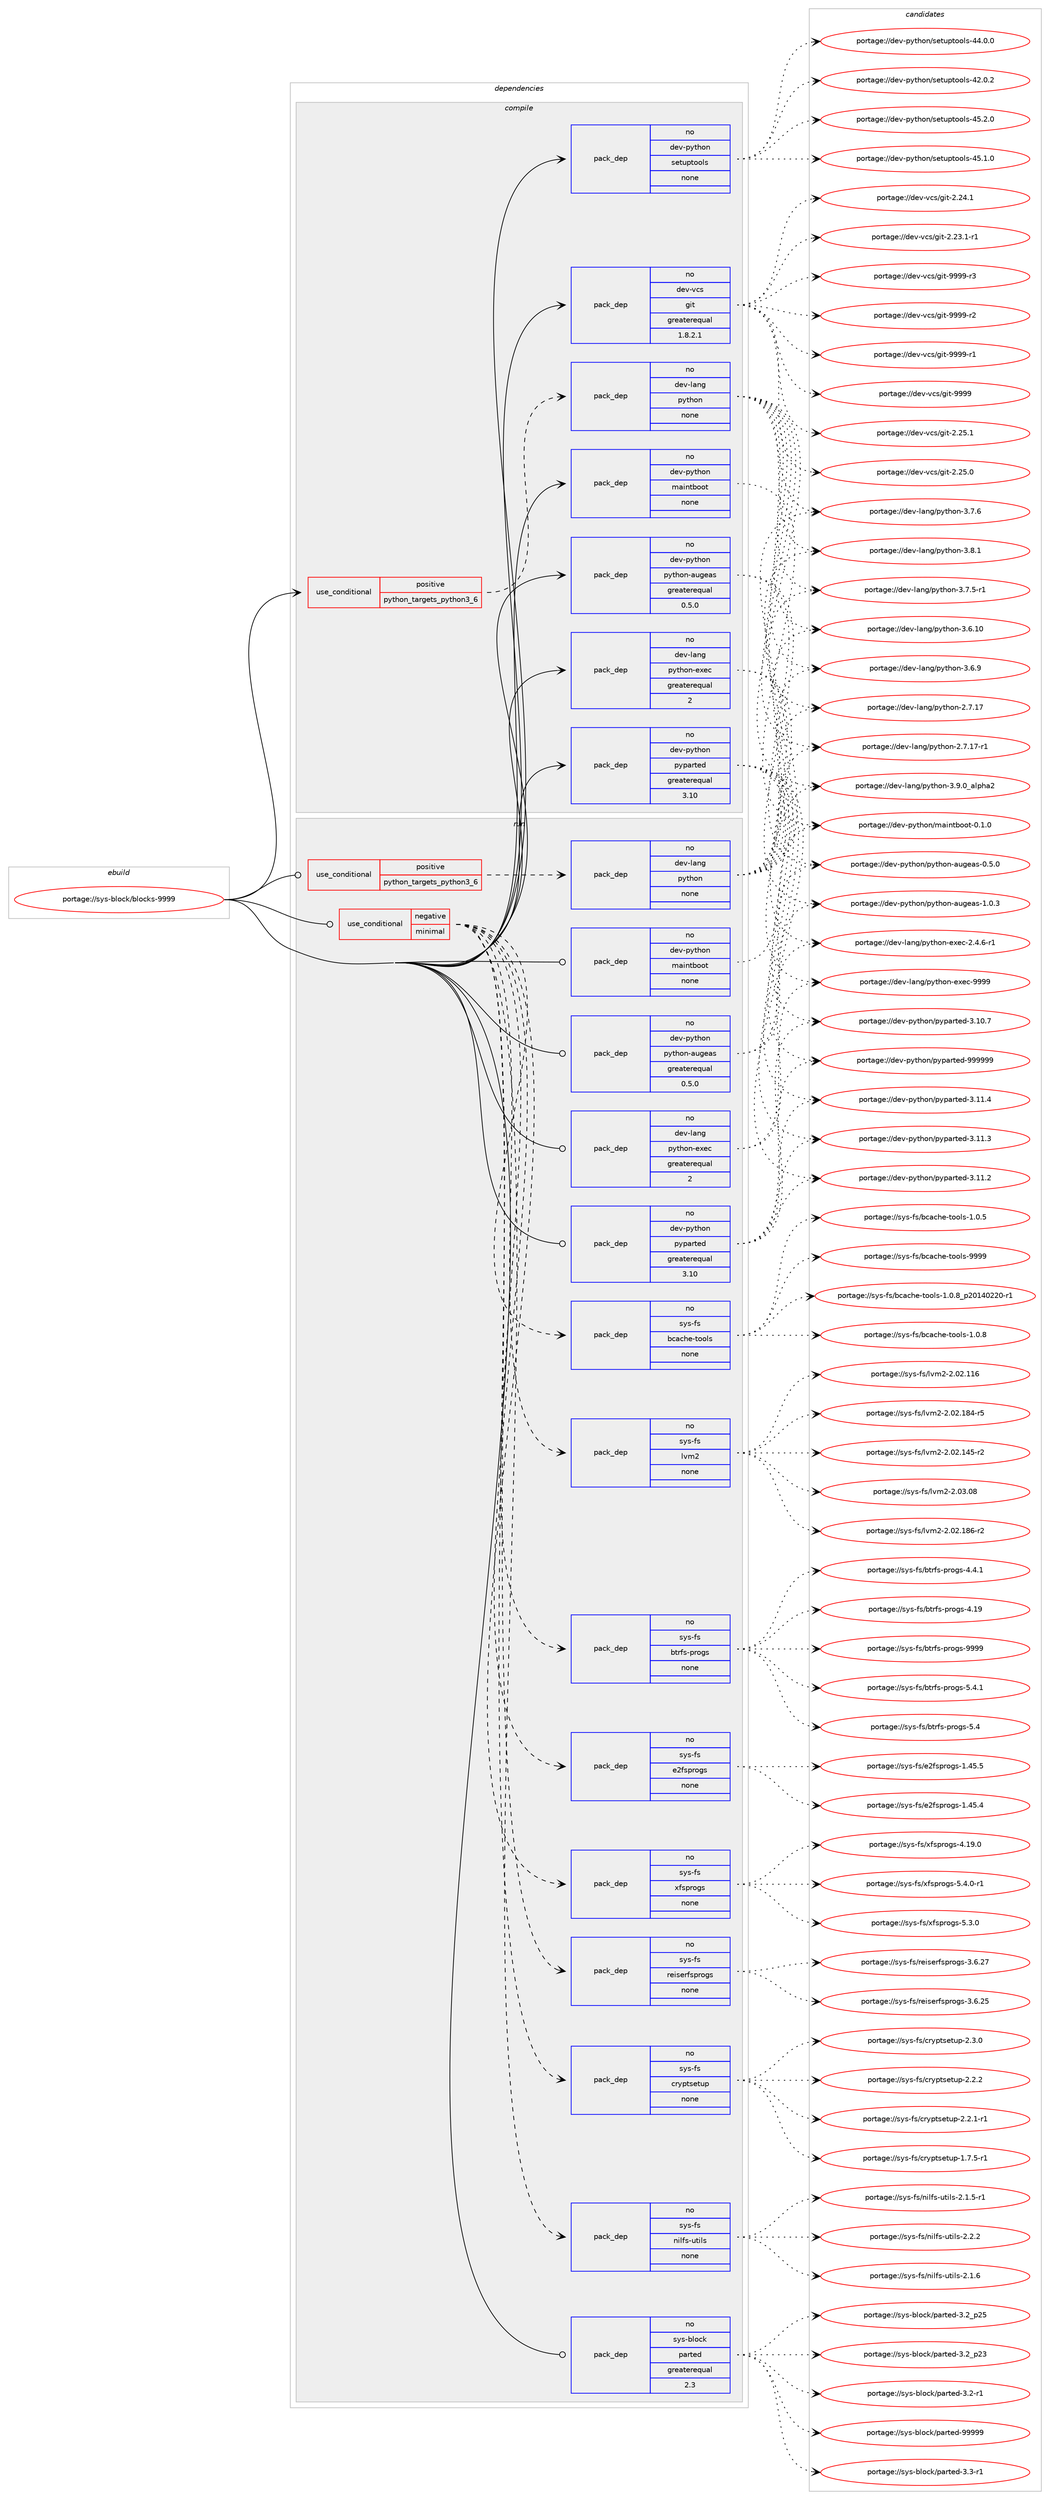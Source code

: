digraph prolog {

# *************
# Graph options
# *************

newrank=true;
concentrate=true;
compound=true;
graph [rankdir=LR,fontname=Helvetica,fontsize=10,ranksep=1.5];#, ranksep=2.5, nodesep=0.2];
edge  [arrowhead=vee];
node  [fontname=Helvetica,fontsize=10];

# **********
# The ebuild
# **********

subgraph cluster_leftcol {
color=gray;
rank=same;
label=<<i>ebuild</i>>;
id [label="portage://sys-block/blocks-9999", color=red, width=4, href="../sys-block/blocks-9999.svg"];
}

# ****************
# The dependencies
# ****************

subgraph cluster_midcol {
color=gray;
label=<<i>dependencies</i>>;
subgraph cluster_compile {
fillcolor="#eeeeee";
style=filled;
label=<<i>compile</i>>;
subgraph cond11911 {
dependency57115 [label=<<TABLE BORDER="0" CELLBORDER="1" CELLSPACING="0" CELLPADDING="4"><TR><TD ROWSPAN="3" CELLPADDING="10">use_conditional</TD></TR><TR><TD>positive</TD></TR><TR><TD>python_targets_python3_6</TD></TR></TABLE>>, shape=none, color=red];
subgraph pack43981 {
dependency57116 [label=<<TABLE BORDER="0" CELLBORDER="1" CELLSPACING="0" CELLPADDING="4" WIDTH="220"><TR><TD ROWSPAN="6" CELLPADDING="30">pack_dep</TD></TR><TR><TD WIDTH="110">no</TD></TR><TR><TD>dev-lang</TD></TR><TR><TD>python</TD></TR><TR><TD>none</TD></TR><TR><TD></TD></TR></TABLE>>, shape=none, color=blue];
}
dependency57115:e -> dependency57116:w [weight=20,style="dashed",arrowhead="vee"];
}
id:e -> dependency57115:w [weight=20,style="solid",arrowhead="vee"];
subgraph pack43982 {
dependency57117 [label=<<TABLE BORDER="0" CELLBORDER="1" CELLSPACING="0" CELLPADDING="4" WIDTH="220"><TR><TD ROWSPAN="6" CELLPADDING="30">pack_dep</TD></TR><TR><TD WIDTH="110">no</TD></TR><TR><TD>dev-lang</TD></TR><TR><TD>python-exec</TD></TR><TR><TD>greaterequal</TD></TR><TR><TD>2</TD></TR></TABLE>>, shape=none, color=blue];
}
id:e -> dependency57117:w [weight=20,style="solid",arrowhead="vee"];
subgraph pack43983 {
dependency57118 [label=<<TABLE BORDER="0" CELLBORDER="1" CELLSPACING="0" CELLPADDING="4" WIDTH="220"><TR><TD ROWSPAN="6" CELLPADDING="30">pack_dep</TD></TR><TR><TD WIDTH="110">no</TD></TR><TR><TD>dev-python</TD></TR><TR><TD>maintboot</TD></TR><TR><TD>none</TD></TR><TR><TD></TD></TR></TABLE>>, shape=none, color=blue];
}
id:e -> dependency57118:w [weight=20,style="solid",arrowhead="vee"];
subgraph pack43984 {
dependency57119 [label=<<TABLE BORDER="0" CELLBORDER="1" CELLSPACING="0" CELLPADDING="4" WIDTH="220"><TR><TD ROWSPAN="6" CELLPADDING="30">pack_dep</TD></TR><TR><TD WIDTH="110">no</TD></TR><TR><TD>dev-python</TD></TR><TR><TD>pyparted</TD></TR><TR><TD>greaterequal</TD></TR><TR><TD>3.10</TD></TR></TABLE>>, shape=none, color=blue];
}
id:e -> dependency57119:w [weight=20,style="solid",arrowhead="vee"];
subgraph pack43985 {
dependency57120 [label=<<TABLE BORDER="0" CELLBORDER="1" CELLSPACING="0" CELLPADDING="4" WIDTH="220"><TR><TD ROWSPAN="6" CELLPADDING="30">pack_dep</TD></TR><TR><TD WIDTH="110">no</TD></TR><TR><TD>dev-python</TD></TR><TR><TD>python-augeas</TD></TR><TR><TD>greaterequal</TD></TR><TR><TD>0.5.0</TD></TR></TABLE>>, shape=none, color=blue];
}
id:e -> dependency57120:w [weight=20,style="solid",arrowhead="vee"];
subgraph pack43986 {
dependency57121 [label=<<TABLE BORDER="0" CELLBORDER="1" CELLSPACING="0" CELLPADDING="4" WIDTH="220"><TR><TD ROWSPAN="6" CELLPADDING="30">pack_dep</TD></TR><TR><TD WIDTH="110">no</TD></TR><TR><TD>dev-python</TD></TR><TR><TD>setuptools</TD></TR><TR><TD>none</TD></TR><TR><TD></TD></TR></TABLE>>, shape=none, color=blue];
}
id:e -> dependency57121:w [weight=20,style="solid",arrowhead="vee"];
subgraph pack43987 {
dependency57122 [label=<<TABLE BORDER="0" CELLBORDER="1" CELLSPACING="0" CELLPADDING="4" WIDTH="220"><TR><TD ROWSPAN="6" CELLPADDING="30">pack_dep</TD></TR><TR><TD WIDTH="110">no</TD></TR><TR><TD>dev-vcs</TD></TR><TR><TD>git</TD></TR><TR><TD>greaterequal</TD></TR><TR><TD>1.8.2.1</TD></TR></TABLE>>, shape=none, color=blue];
}
id:e -> dependency57122:w [weight=20,style="solid",arrowhead="vee"];
}
subgraph cluster_compileandrun {
fillcolor="#eeeeee";
style=filled;
label=<<i>compile and run</i>>;
}
subgraph cluster_run {
fillcolor="#eeeeee";
style=filled;
label=<<i>run</i>>;
subgraph cond11912 {
dependency57123 [label=<<TABLE BORDER="0" CELLBORDER="1" CELLSPACING="0" CELLPADDING="4"><TR><TD ROWSPAN="3" CELLPADDING="10">use_conditional</TD></TR><TR><TD>negative</TD></TR><TR><TD>minimal</TD></TR></TABLE>>, shape=none, color=red];
subgraph pack43988 {
dependency57124 [label=<<TABLE BORDER="0" CELLBORDER="1" CELLSPACING="0" CELLPADDING="4" WIDTH="220"><TR><TD ROWSPAN="6" CELLPADDING="30">pack_dep</TD></TR><TR><TD WIDTH="110">no</TD></TR><TR><TD>sys-fs</TD></TR><TR><TD>btrfs-progs</TD></TR><TR><TD>none</TD></TR><TR><TD></TD></TR></TABLE>>, shape=none, color=blue];
}
dependency57123:e -> dependency57124:w [weight=20,style="dashed",arrowhead="vee"];
subgraph pack43989 {
dependency57125 [label=<<TABLE BORDER="0" CELLBORDER="1" CELLSPACING="0" CELLPADDING="4" WIDTH="220"><TR><TD ROWSPAN="6" CELLPADDING="30">pack_dep</TD></TR><TR><TD WIDTH="110">no</TD></TR><TR><TD>sys-fs</TD></TR><TR><TD>lvm2</TD></TR><TR><TD>none</TD></TR><TR><TD></TD></TR></TABLE>>, shape=none, color=blue];
}
dependency57123:e -> dependency57125:w [weight=20,style="dashed",arrowhead="vee"];
subgraph pack43990 {
dependency57126 [label=<<TABLE BORDER="0" CELLBORDER="1" CELLSPACING="0" CELLPADDING="4" WIDTH="220"><TR><TD ROWSPAN="6" CELLPADDING="30">pack_dep</TD></TR><TR><TD WIDTH="110">no</TD></TR><TR><TD>sys-fs</TD></TR><TR><TD>bcache-tools</TD></TR><TR><TD>none</TD></TR><TR><TD></TD></TR></TABLE>>, shape=none, color=blue];
}
dependency57123:e -> dependency57126:w [weight=20,style="dashed",arrowhead="vee"];
subgraph pack43991 {
dependency57127 [label=<<TABLE BORDER="0" CELLBORDER="1" CELLSPACING="0" CELLPADDING="4" WIDTH="220"><TR><TD ROWSPAN="6" CELLPADDING="30">pack_dep</TD></TR><TR><TD WIDTH="110">no</TD></TR><TR><TD>sys-fs</TD></TR><TR><TD>nilfs-utils</TD></TR><TR><TD>none</TD></TR><TR><TD></TD></TR></TABLE>>, shape=none, color=blue];
}
dependency57123:e -> dependency57127:w [weight=20,style="dashed",arrowhead="vee"];
subgraph pack43992 {
dependency57128 [label=<<TABLE BORDER="0" CELLBORDER="1" CELLSPACING="0" CELLPADDING="4" WIDTH="220"><TR><TD ROWSPAN="6" CELLPADDING="30">pack_dep</TD></TR><TR><TD WIDTH="110">no</TD></TR><TR><TD>sys-fs</TD></TR><TR><TD>cryptsetup</TD></TR><TR><TD>none</TD></TR><TR><TD></TD></TR></TABLE>>, shape=none, color=blue];
}
dependency57123:e -> dependency57128:w [weight=20,style="dashed",arrowhead="vee"];
subgraph pack43993 {
dependency57129 [label=<<TABLE BORDER="0" CELLBORDER="1" CELLSPACING="0" CELLPADDING="4" WIDTH="220"><TR><TD ROWSPAN="6" CELLPADDING="30">pack_dep</TD></TR><TR><TD WIDTH="110">no</TD></TR><TR><TD>sys-fs</TD></TR><TR><TD>reiserfsprogs</TD></TR><TR><TD>none</TD></TR><TR><TD></TD></TR></TABLE>>, shape=none, color=blue];
}
dependency57123:e -> dependency57129:w [weight=20,style="dashed",arrowhead="vee"];
subgraph pack43994 {
dependency57130 [label=<<TABLE BORDER="0" CELLBORDER="1" CELLSPACING="0" CELLPADDING="4" WIDTH="220"><TR><TD ROWSPAN="6" CELLPADDING="30">pack_dep</TD></TR><TR><TD WIDTH="110">no</TD></TR><TR><TD>sys-fs</TD></TR><TR><TD>xfsprogs</TD></TR><TR><TD>none</TD></TR><TR><TD></TD></TR></TABLE>>, shape=none, color=blue];
}
dependency57123:e -> dependency57130:w [weight=20,style="dashed",arrowhead="vee"];
subgraph pack43995 {
dependency57131 [label=<<TABLE BORDER="0" CELLBORDER="1" CELLSPACING="0" CELLPADDING="4" WIDTH="220"><TR><TD ROWSPAN="6" CELLPADDING="30">pack_dep</TD></TR><TR><TD WIDTH="110">no</TD></TR><TR><TD>sys-fs</TD></TR><TR><TD>e2fsprogs</TD></TR><TR><TD>none</TD></TR><TR><TD></TD></TR></TABLE>>, shape=none, color=blue];
}
dependency57123:e -> dependency57131:w [weight=20,style="dashed",arrowhead="vee"];
}
id:e -> dependency57123:w [weight=20,style="solid",arrowhead="odot"];
subgraph cond11913 {
dependency57132 [label=<<TABLE BORDER="0" CELLBORDER="1" CELLSPACING="0" CELLPADDING="4"><TR><TD ROWSPAN="3" CELLPADDING="10">use_conditional</TD></TR><TR><TD>positive</TD></TR><TR><TD>python_targets_python3_6</TD></TR></TABLE>>, shape=none, color=red];
subgraph pack43996 {
dependency57133 [label=<<TABLE BORDER="0" CELLBORDER="1" CELLSPACING="0" CELLPADDING="4" WIDTH="220"><TR><TD ROWSPAN="6" CELLPADDING="30">pack_dep</TD></TR><TR><TD WIDTH="110">no</TD></TR><TR><TD>dev-lang</TD></TR><TR><TD>python</TD></TR><TR><TD>none</TD></TR><TR><TD></TD></TR></TABLE>>, shape=none, color=blue];
}
dependency57132:e -> dependency57133:w [weight=20,style="dashed",arrowhead="vee"];
}
id:e -> dependency57132:w [weight=20,style="solid",arrowhead="odot"];
subgraph pack43997 {
dependency57134 [label=<<TABLE BORDER="0" CELLBORDER="1" CELLSPACING="0" CELLPADDING="4" WIDTH="220"><TR><TD ROWSPAN="6" CELLPADDING="30">pack_dep</TD></TR><TR><TD WIDTH="110">no</TD></TR><TR><TD>dev-lang</TD></TR><TR><TD>python-exec</TD></TR><TR><TD>greaterequal</TD></TR><TR><TD>2</TD></TR></TABLE>>, shape=none, color=blue];
}
id:e -> dependency57134:w [weight=20,style="solid",arrowhead="odot"];
subgraph pack43998 {
dependency57135 [label=<<TABLE BORDER="0" CELLBORDER="1" CELLSPACING="0" CELLPADDING="4" WIDTH="220"><TR><TD ROWSPAN="6" CELLPADDING="30">pack_dep</TD></TR><TR><TD WIDTH="110">no</TD></TR><TR><TD>dev-python</TD></TR><TR><TD>maintboot</TD></TR><TR><TD>none</TD></TR><TR><TD></TD></TR></TABLE>>, shape=none, color=blue];
}
id:e -> dependency57135:w [weight=20,style="solid",arrowhead="odot"];
subgraph pack43999 {
dependency57136 [label=<<TABLE BORDER="0" CELLBORDER="1" CELLSPACING="0" CELLPADDING="4" WIDTH="220"><TR><TD ROWSPAN="6" CELLPADDING="30">pack_dep</TD></TR><TR><TD WIDTH="110">no</TD></TR><TR><TD>dev-python</TD></TR><TR><TD>pyparted</TD></TR><TR><TD>greaterequal</TD></TR><TR><TD>3.10</TD></TR></TABLE>>, shape=none, color=blue];
}
id:e -> dependency57136:w [weight=20,style="solid",arrowhead="odot"];
subgraph pack44000 {
dependency57137 [label=<<TABLE BORDER="0" CELLBORDER="1" CELLSPACING="0" CELLPADDING="4" WIDTH="220"><TR><TD ROWSPAN="6" CELLPADDING="30">pack_dep</TD></TR><TR><TD WIDTH="110">no</TD></TR><TR><TD>dev-python</TD></TR><TR><TD>python-augeas</TD></TR><TR><TD>greaterequal</TD></TR><TR><TD>0.5.0</TD></TR></TABLE>>, shape=none, color=blue];
}
id:e -> dependency57137:w [weight=20,style="solid",arrowhead="odot"];
subgraph pack44001 {
dependency57138 [label=<<TABLE BORDER="0" CELLBORDER="1" CELLSPACING="0" CELLPADDING="4" WIDTH="220"><TR><TD ROWSPAN="6" CELLPADDING="30">pack_dep</TD></TR><TR><TD WIDTH="110">no</TD></TR><TR><TD>sys-block</TD></TR><TR><TD>parted</TD></TR><TR><TD>greaterequal</TD></TR><TR><TD>2.3</TD></TR></TABLE>>, shape=none, color=blue];
}
id:e -> dependency57138:w [weight=20,style="solid",arrowhead="odot"];
}
}

# **************
# The candidates
# **************

subgraph cluster_choices {
rank=same;
color=gray;
label=<<i>candidates</i>>;

subgraph choice43981 {
color=black;
nodesep=1;
choice10010111845108971101034711212111610411111045514657464895971081121049750 [label="portage://dev-lang/python-3.9.0_alpha2", color=red, width=4,href="../dev-lang/python-3.9.0_alpha2.svg"];
choice100101118451089711010347112121116104111110455146564649 [label="portage://dev-lang/python-3.8.1", color=red, width=4,href="../dev-lang/python-3.8.1.svg"];
choice100101118451089711010347112121116104111110455146554654 [label="portage://dev-lang/python-3.7.6", color=red, width=4,href="../dev-lang/python-3.7.6.svg"];
choice1001011184510897110103471121211161041111104551465546534511449 [label="portage://dev-lang/python-3.7.5-r1", color=red, width=4,href="../dev-lang/python-3.7.5-r1.svg"];
choice100101118451089711010347112121116104111110455146544657 [label="portage://dev-lang/python-3.6.9", color=red, width=4,href="../dev-lang/python-3.6.9.svg"];
choice10010111845108971101034711212111610411111045514654464948 [label="portage://dev-lang/python-3.6.10", color=red, width=4,href="../dev-lang/python-3.6.10.svg"];
choice100101118451089711010347112121116104111110455046554649554511449 [label="portage://dev-lang/python-2.7.17-r1", color=red, width=4,href="../dev-lang/python-2.7.17-r1.svg"];
choice10010111845108971101034711212111610411111045504655464955 [label="portage://dev-lang/python-2.7.17", color=red, width=4,href="../dev-lang/python-2.7.17.svg"];
dependency57116:e -> choice10010111845108971101034711212111610411111045514657464895971081121049750:w [style=dotted,weight="100"];
dependency57116:e -> choice100101118451089711010347112121116104111110455146564649:w [style=dotted,weight="100"];
dependency57116:e -> choice100101118451089711010347112121116104111110455146554654:w [style=dotted,weight="100"];
dependency57116:e -> choice1001011184510897110103471121211161041111104551465546534511449:w [style=dotted,weight="100"];
dependency57116:e -> choice100101118451089711010347112121116104111110455146544657:w [style=dotted,weight="100"];
dependency57116:e -> choice10010111845108971101034711212111610411111045514654464948:w [style=dotted,weight="100"];
dependency57116:e -> choice100101118451089711010347112121116104111110455046554649554511449:w [style=dotted,weight="100"];
dependency57116:e -> choice10010111845108971101034711212111610411111045504655464955:w [style=dotted,weight="100"];
}
subgraph choice43982 {
color=black;
nodesep=1;
choice10010111845108971101034711212111610411111045101120101994557575757 [label="portage://dev-lang/python-exec-9999", color=red, width=4,href="../dev-lang/python-exec-9999.svg"];
choice10010111845108971101034711212111610411111045101120101994550465246544511449 [label="portage://dev-lang/python-exec-2.4.6-r1", color=red, width=4,href="../dev-lang/python-exec-2.4.6-r1.svg"];
dependency57117:e -> choice10010111845108971101034711212111610411111045101120101994557575757:w [style=dotted,weight="100"];
dependency57117:e -> choice10010111845108971101034711212111610411111045101120101994550465246544511449:w [style=dotted,weight="100"];
}
subgraph choice43983 {
color=black;
nodesep=1;
choice10010111845112121116104111110471099710511011698111111116454846494648 [label="portage://dev-python/maintboot-0.1.0", color=red, width=4,href="../dev-python/maintboot-0.1.0.svg"];
dependency57118:e -> choice10010111845112121116104111110471099710511011698111111116454846494648:w [style=dotted,weight="100"];
}
subgraph choice43984 {
color=black;
nodesep=1;
choice10010111845112121116104111110471121211129711411610110045575757575757 [label="portage://dev-python/pyparted-999999", color=red, width=4,href="../dev-python/pyparted-999999.svg"];
choice10010111845112121116104111110471121211129711411610110045514649494652 [label="portage://dev-python/pyparted-3.11.4", color=red, width=4,href="../dev-python/pyparted-3.11.4.svg"];
choice10010111845112121116104111110471121211129711411610110045514649494651 [label="portage://dev-python/pyparted-3.11.3", color=red, width=4,href="../dev-python/pyparted-3.11.3.svg"];
choice10010111845112121116104111110471121211129711411610110045514649494650 [label="portage://dev-python/pyparted-3.11.2", color=red, width=4,href="../dev-python/pyparted-3.11.2.svg"];
choice10010111845112121116104111110471121211129711411610110045514649484655 [label="portage://dev-python/pyparted-3.10.7", color=red, width=4,href="../dev-python/pyparted-3.10.7.svg"];
dependency57119:e -> choice10010111845112121116104111110471121211129711411610110045575757575757:w [style=dotted,weight="100"];
dependency57119:e -> choice10010111845112121116104111110471121211129711411610110045514649494652:w [style=dotted,weight="100"];
dependency57119:e -> choice10010111845112121116104111110471121211129711411610110045514649494651:w [style=dotted,weight="100"];
dependency57119:e -> choice10010111845112121116104111110471121211129711411610110045514649494650:w [style=dotted,weight="100"];
dependency57119:e -> choice10010111845112121116104111110471121211129711411610110045514649484655:w [style=dotted,weight="100"];
}
subgraph choice43985 {
color=black;
nodesep=1;
choice1001011184511212111610411111047112121116104111110459711710310197115454946484651 [label="portage://dev-python/python-augeas-1.0.3", color=red, width=4,href="../dev-python/python-augeas-1.0.3.svg"];
choice1001011184511212111610411111047112121116104111110459711710310197115454846534648 [label="portage://dev-python/python-augeas-0.5.0", color=red, width=4,href="../dev-python/python-augeas-0.5.0.svg"];
dependency57120:e -> choice1001011184511212111610411111047112121116104111110459711710310197115454946484651:w [style=dotted,weight="100"];
dependency57120:e -> choice1001011184511212111610411111047112121116104111110459711710310197115454846534648:w [style=dotted,weight="100"];
}
subgraph choice43986 {
color=black;
nodesep=1;
choice100101118451121211161041111104711510111611711211611111110811545525346504648 [label="portage://dev-python/setuptools-45.2.0", color=red, width=4,href="../dev-python/setuptools-45.2.0.svg"];
choice100101118451121211161041111104711510111611711211611111110811545525346494648 [label="portage://dev-python/setuptools-45.1.0", color=red, width=4,href="../dev-python/setuptools-45.1.0.svg"];
choice100101118451121211161041111104711510111611711211611111110811545525246484648 [label="portage://dev-python/setuptools-44.0.0", color=red, width=4,href="../dev-python/setuptools-44.0.0.svg"];
choice100101118451121211161041111104711510111611711211611111110811545525046484650 [label="portage://dev-python/setuptools-42.0.2", color=red, width=4,href="../dev-python/setuptools-42.0.2.svg"];
dependency57121:e -> choice100101118451121211161041111104711510111611711211611111110811545525346504648:w [style=dotted,weight="100"];
dependency57121:e -> choice100101118451121211161041111104711510111611711211611111110811545525346494648:w [style=dotted,weight="100"];
dependency57121:e -> choice100101118451121211161041111104711510111611711211611111110811545525246484648:w [style=dotted,weight="100"];
dependency57121:e -> choice100101118451121211161041111104711510111611711211611111110811545525046484650:w [style=dotted,weight="100"];
}
subgraph choice43987 {
color=black;
nodesep=1;
choice10010111845118991154710310511645575757574511451 [label="portage://dev-vcs/git-9999-r3", color=red, width=4,href="../dev-vcs/git-9999-r3.svg"];
choice10010111845118991154710310511645575757574511450 [label="portage://dev-vcs/git-9999-r2", color=red, width=4,href="../dev-vcs/git-9999-r2.svg"];
choice10010111845118991154710310511645575757574511449 [label="portage://dev-vcs/git-9999-r1", color=red, width=4,href="../dev-vcs/git-9999-r1.svg"];
choice1001011184511899115471031051164557575757 [label="portage://dev-vcs/git-9999", color=red, width=4,href="../dev-vcs/git-9999.svg"];
choice10010111845118991154710310511645504650534649 [label="portage://dev-vcs/git-2.25.1", color=red, width=4,href="../dev-vcs/git-2.25.1.svg"];
choice10010111845118991154710310511645504650534648 [label="portage://dev-vcs/git-2.25.0", color=red, width=4,href="../dev-vcs/git-2.25.0.svg"];
choice10010111845118991154710310511645504650524649 [label="portage://dev-vcs/git-2.24.1", color=red, width=4,href="../dev-vcs/git-2.24.1.svg"];
choice100101118451189911547103105116455046505146494511449 [label="portage://dev-vcs/git-2.23.1-r1", color=red, width=4,href="../dev-vcs/git-2.23.1-r1.svg"];
dependency57122:e -> choice10010111845118991154710310511645575757574511451:w [style=dotted,weight="100"];
dependency57122:e -> choice10010111845118991154710310511645575757574511450:w [style=dotted,weight="100"];
dependency57122:e -> choice10010111845118991154710310511645575757574511449:w [style=dotted,weight="100"];
dependency57122:e -> choice1001011184511899115471031051164557575757:w [style=dotted,weight="100"];
dependency57122:e -> choice10010111845118991154710310511645504650534649:w [style=dotted,weight="100"];
dependency57122:e -> choice10010111845118991154710310511645504650534648:w [style=dotted,weight="100"];
dependency57122:e -> choice10010111845118991154710310511645504650524649:w [style=dotted,weight="100"];
dependency57122:e -> choice100101118451189911547103105116455046505146494511449:w [style=dotted,weight="100"];
}
subgraph choice43988 {
color=black;
nodesep=1;
choice115121115451021154798116114102115451121141111031154557575757 [label="portage://sys-fs/btrfs-progs-9999", color=red, width=4,href="../sys-fs/btrfs-progs-9999.svg"];
choice11512111545102115479811611410211545112114111103115455346524649 [label="portage://sys-fs/btrfs-progs-5.4.1", color=red, width=4,href="../sys-fs/btrfs-progs-5.4.1.svg"];
choice1151211154510211547981161141021154511211411110311545534652 [label="portage://sys-fs/btrfs-progs-5.4", color=red, width=4,href="../sys-fs/btrfs-progs-5.4.svg"];
choice11512111545102115479811611410211545112114111103115455246524649 [label="portage://sys-fs/btrfs-progs-4.4.1", color=red, width=4,href="../sys-fs/btrfs-progs-4.4.1.svg"];
choice115121115451021154798116114102115451121141111031154552464957 [label="portage://sys-fs/btrfs-progs-4.19", color=red, width=4,href="../sys-fs/btrfs-progs-4.19.svg"];
dependency57124:e -> choice115121115451021154798116114102115451121141111031154557575757:w [style=dotted,weight="100"];
dependency57124:e -> choice11512111545102115479811611410211545112114111103115455346524649:w [style=dotted,weight="100"];
dependency57124:e -> choice1151211154510211547981161141021154511211411110311545534652:w [style=dotted,weight="100"];
dependency57124:e -> choice11512111545102115479811611410211545112114111103115455246524649:w [style=dotted,weight="100"];
dependency57124:e -> choice115121115451021154798116114102115451121141111031154552464957:w [style=dotted,weight="100"];
}
subgraph choice43989 {
color=black;
nodesep=1;
choice1151211154510211547108118109504550464851464856 [label="portage://sys-fs/lvm2-2.03.08", color=red, width=4,href="../sys-fs/lvm2-2.03.08.svg"];
choice1151211154510211547108118109504550464850464956544511450 [label="portage://sys-fs/lvm2-2.02.186-r2", color=red, width=4,href="../sys-fs/lvm2-2.02.186-r2.svg"];
choice1151211154510211547108118109504550464850464956524511453 [label="portage://sys-fs/lvm2-2.02.184-r5", color=red, width=4,href="../sys-fs/lvm2-2.02.184-r5.svg"];
choice1151211154510211547108118109504550464850464952534511450 [label="portage://sys-fs/lvm2-2.02.145-r2", color=red, width=4,href="../sys-fs/lvm2-2.02.145-r2.svg"];
choice115121115451021154710811810950455046485046494954 [label="portage://sys-fs/lvm2-2.02.116", color=red, width=4,href="../sys-fs/lvm2-2.02.116.svg"];
dependency57125:e -> choice1151211154510211547108118109504550464851464856:w [style=dotted,weight="100"];
dependency57125:e -> choice1151211154510211547108118109504550464850464956544511450:w [style=dotted,weight="100"];
dependency57125:e -> choice1151211154510211547108118109504550464850464956524511453:w [style=dotted,weight="100"];
dependency57125:e -> choice1151211154510211547108118109504550464850464952534511450:w [style=dotted,weight="100"];
dependency57125:e -> choice115121115451021154710811810950455046485046494954:w [style=dotted,weight="100"];
}
subgraph choice43990 {
color=black;
nodesep=1;
choice115121115451021154798999799104101451161111111081154557575757 [label="portage://sys-fs/bcache-tools-9999", color=red, width=4,href="../sys-fs/bcache-tools-9999.svg"];
choice115121115451021154798999799104101451161111111081154549464846569511250484952485050484511449 [label="portage://sys-fs/bcache-tools-1.0.8_p20140220-r1", color=red, width=4,href="../sys-fs/bcache-tools-1.0.8_p20140220-r1.svg"];
choice11512111545102115479899979910410145116111111108115454946484656 [label="portage://sys-fs/bcache-tools-1.0.8", color=red, width=4,href="../sys-fs/bcache-tools-1.0.8.svg"];
choice11512111545102115479899979910410145116111111108115454946484653 [label="portage://sys-fs/bcache-tools-1.0.5", color=red, width=4,href="../sys-fs/bcache-tools-1.0.5.svg"];
dependency57126:e -> choice115121115451021154798999799104101451161111111081154557575757:w [style=dotted,weight="100"];
dependency57126:e -> choice115121115451021154798999799104101451161111111081154549464846569511250484952485050484511449:w [style=dotted,weight="100"];
dependency57126:e -> choice11512111545102115479899979910410145116111111108115454946484656:w [style=dotted,weight="100"];
dependency57126:e -> choice11512111545102115479899979910410145116111111108115454946484653:w [style=dotted,weight="100"];
}
subgraph choice43991 {
color=black;
nodesep=1;
choice115121115451021154711010510810211545117116105108115455046504650 [label="portage://sys-fs/nilfs-utils-2.2.2", color=red, width=4,href="../sys-fs/nilfs-utils-2.2.2.svg"];
choice115121115451021154711010510810211545117116105108115455046494654 [label="portage://sys-fs/nilfs-utils-2.1.6", color=red, width=4,href="../sys-fs/nilfs-utils-2.1.6.svg"];
choice1151211154510211547110105108102115451171161051081154550464946534511449 [label="portage://sys-fs/nilfs-utils-2.1.5-r1", color=red, width=4,href="../sys-fs/nilfs-utils-2.1.5-r1.svg"];
dependency57127:e -> choice115121115451021154711010510810211545117116105108115455046504650:w [style=dotted,weight="100"];
dependency57127:e -> choice115121115451021154711010510810211545117116105108115455046494654:w [style=dotted,weight="100"];
dependency57127:e -> choice1151211154510211547110105108102115451171161051081154550464946534511449:w [style=dotted,weight="100"];
}
subgraph choice43992 {
color=black;
nodesep=1;
choice115121115451021154799114121112116115101116117112455046514648 [label="portage://sys-fs/cryptsetup-2.3.0", color=red, width=4,href="../sys-fs/cryptsetup-2.3.0.svg"];
choice115121115451021154799114121112116115101116117112455046504650 [label="portage://sys-fs/cryptsetup-2.2.2", color=red, width=4,href="../sys-fs/cryptsetup-2.2.2.svg"];
choice1151211154510211547991141211121161151011161171124550465046494511449 [label="portage://sys-fs/cryptsetup-2.2.1-r1", color=red, width=4,href="../sys-fs/cryptsetup-2.2.1-r1.svg"];
choice1151211154510211547991141211121161151011161171124549465546534511449 [label="portage://sys-fs/cryptsetup-1.7.5-r1", color=red, width=4,href="../sys-fs/cryptsetup-1.7.5-r1.svg"];
dependency57128:e -> choice115121115451021154799114121112116115101116117112455046514648:w [style=dotted,weight="100"];
dependency57128:e -> choice115121115451021154799114121112116115101116117112455046504650:w [style=dotted,weight="100"];
dependency57128:e -> choice1151211154510211547991141211121161151011161171124550465046494511449:w [style=dotted,weight="100"];
dependency57128:e -> choice1151211154510211547991141211121161151011161171124549465546534511449:w [style=dotted,weight="100"];
}
subgraph choice43993 {
color=black;
nodesep=1;
choice115121115451021154711410110511510111410211511211411110311545514654465055 [label="portage://sys-fs/reiserfsprogs-3.6.27", color=red, width=4,href="../sys-fs/reiserfsprogs-3.6.27.svg"];
choice115121115451021154711410110511510111410211511211411110311545514654465053 [label="portage://sys-fs/reiserfsprogs-3.6.25", color=red, width=4,href="../sys-fs/reiserfsprogs-3.6.25.svg"];
dependency57129:e -> choice115121115451021154711410110511510111410211511211411110311545514654465055:w [style=dotted,weight="100"];
dependency57129:e -> choice115121115451021154711410110511510111410211511211411110311545514654465053:w [style=dotted,weight="100"];
}
subgraph choice43994 {
color=black;
nodesep=1;
choice11512111545102115471201021151121141111031154553465246484511449 [label="portage://sys-fs/xfsprogs-5.4.0-r1", color=red, width=4,href="../sys-fs/xfsprogs-5.4.0-r1.svg"];
choice1151211154510211547120102115112114111103115455346514648 [label="portage://sys-fs/xfsprogs-5.3.0", color=red, width=4,href="../sys-fs/xfsprogs-5.3.0.svg"];
choice115121115451021154712010211511211411110311545524649574648 [label="portage://sys-fs/xfsprogs-4.19.0", color=red, width=4,href="../sys-fs/xfsprogs-4.19.0.svg"];
dependency57130:e -> choice11512111545102115471201021151121141111031154553465246484511449:w [style=dotted,weight="100"];
dependency57130:e -> choice1151211154510211547120102115112114111103115455346514648:w [style=dotted,weight="100"];
dependency57130:e -> choice115121115451021154712010211511211411110311545524649574648:w [style=dotted,weight="100"];
}
subgraph choice43995 {
color=black;
nodesep=1;
choice11512111545102115471015010211511211411110311545494652534653 [label="portage://sys-fs/e2fsprogs-1.45.5", color=red, width=4,href="../sys-fs/e2fsprogs-1.45.5.svg"];
choice11512111545102115471015010211511211411110311545494652534652 [label="portage://sys-fs/e2fsprogs-1.45.4", color=red, width=4,href="../sys-fs/e2fsprogs-1.45.4.svg"];
dependency57131:e -> choice11512111545102115471015010211511211411110311545494652534653:w [style=dotted,weight="100"];
dependency57131:e -> choice11512111545102115471015010211511211411110311545494652534652:w [style=dotted,weight="100"];
}
subgraph choice43996 {
color=black;
nodesep=1;
choice10010111845108971101034711212111610411111045514657464895971081121049750 [label="portage://dev-lang/python-3.9.0_alpha2", color=red, width=4,href="../dev-lang/python-3.9.0_alpha2.svg"];
choice100101118451089711010347112121116104111110455146564649 [label="portage://dev-lang/python-3.8.1", color=red, width=4,href="../dev-lang/python-3.8.1.svg"];
choice100101118451089711010347112121116104111110455146554654 [label="portage://dev-lang/python-3.7.6", color=red, width=4,href="../dev-lang/python-3.7.6.svg"];
choice1001011184510897110103471121211161041111104551465546534511449 [label="portage://dev-lang/python-3.7.5-r1", color=red, width=4,href="../dev-lang/python-3.7.5-r1.svg"];
choice100101118451089711010347112121116104111110455146544657 [label="portage://dev-lang/python-3.6.9", color=red, width=4,href="../dev-lang/python-3.6.9.svg"];
choice10010111845108971101034711212111610411111045514654464948 [label="portage://dev-lang/python-3.6.10", color=red, width=4,href="../dev-lang/python-3.6.10.svg"];
choice100101118451089711010347112121116104111110455046554649554511449 [label="portage://dev-lang/python-2.7.17-r1", color=red, width=4,href="../dev-lang/python-2.7.17-r1.svg"];
choice10010111845108971101034711212111610411111045504655464955 [label="portage://dev-lang/python-2.7.17", color=red, width=4,href="../dev-lang/python-2.7.17.svg"];
dependency57133:e -> choice10010111845108971101034711212111610411111045514657464895971081121049750:w [style=dotted,weight="100"];
dependency57133:e -> choice100101118451089711010347112121116104111110455146564649:w [style=dotted,weight="100"];
dependency57133:e -> choice100101118451089711010347112121116104111110455146554654:w [style=dotted,weight="100"];
dependency57133:e -> choice1001011184510897110103471121211161041111104551465546534511449:w [style=dotted,weight="100"];
dependency57133:e -> choice100101118451089711010347112121116104111110455146544657:w [style=dotted,weight="100"];
dependency57133:e -> choice10010111845108971101034711212111610411111045514654464948:w [style=dotted,weight="100"];
dependency57133:e -> choice100101118451089711010347112121116104111110455046554649554511449:w [style=dotted,weight="100"];
dependency57133:e -> choice10010111845108971101034711212111610411111045504655464955:w [style=dotted,weight="100"];
}
subgraph choice43997 {
color=black;
nodesep=1;
choice10010111845108971101034711212111610411111045101120101994557575757 [label="portage://dev-lang/python-exec-9999", color=red, width=4,href="../dev-lang/python-exec-9999.svg"];
choice10010111845108971101034711212111610411111045101120101994550465246544511449 [label="portage://dev-lang/python-exec-2.4.6-r1", color=red, width=4,href="../dev-lang/python-exec-2.4.6-r1.svg"];
dependency57134:e -> choice10010111845108971101034711212111610411111045101120101994557575757:w [style=dotted,weight="100"];
dependency57134:e -> choice10010111845108971101034711212111610411111045101120101994550465246544511449:w [style=dotted,weight="100"];
}
subgraph choice43998 {
color=black;
nodesep=1;
choice10010111845112121116104111110471099710511011698111111116454846494648 [label="portage://dev-python/maintboot-0.1.0", color=red, width=4,href="../dev-python/maintboot-0.1.0.svg"];
dependency57135:e -> choice10010111845112121116104111110471099710511011698111111116454846494648:w [style=dotted,weight="100"];
}
subgraph choice43999 {
color=black;
nodesep=1;
choice10010111845112121116104111110471121211129711411610110045575757575757 [label="portage://dev-python/pyparted-999999", color=red, width=4,href="../dev-python/pyparted-999999.svg"];
choice10010111845112121116104111110471121211129711411610110045514649494652 [label="portage://dev-python/pyparted-3.11.4", color=red, width=4,href="../dev-python/pyparted-3.11.4.svg"];
choice10010111845112121116104111110471121211129711411610110045514649494651 [label="portage://dev-python/pyparted-3.11.3", color=red, width=4,href="../dev-python/pyparted-3.11.3.svg"];
choice10010111845112121116104111110471121211129711411610110045514649494650 [label="portage://dev-python/pyparted-3.11.2", color=red, width=4,href="../dev-python/pyparted-3.11.2.svg"];
choice10010111845112121116104111110471121211129711411610110045514649484655 [label="portage://dev-python/pyparted-3.10.7", color=red, width=4,href="../dev-python/pyparted-3.10.7.svg"];
dependency57136:e -> choice10010111845112121116104111110471121211129711411610110045575757575757:w [style=dotted,weight="100"];
dependency57136:e -> choice10010111845112121116104111110471121211129711411610110045514649494652:w [style=dotted,weight="100"];
dependency57136:e -> choice10010111845112121116104111110471121211129711411610110045514649494651:w [style=dotted,weight="100"];
dependency57136:e -> choice10010111845112121116104111110471121211129711411610110045514649494650:w [style=dotted,weight="100"];
dependency57136:e -> choice10010111845112121116104111110471121211129711411610110045514649484655:w [style=dotted,weight="100"];
}
subgraph choice44000 {
color=black;
nodesep=1;
choice1001011184511212111610411111047112121116104111110459711710310197115454946484651 [label="portage://dev-python/python-augeas-1.0.3", color=red, width=4,href="../dev-python/python-augeas-1.0.3.svg"];
choice1001011184511212111610411111047112121116104111110459711710310197115454846534648 [label="portage://dev-python/python-augeas-0.5.0", color=red, width=4,href="../dev-python/python-augeas-0.5.0.svg"];
dependency57137:e -> choice1001011184511212111610411111047112121116104111110459711710310197115454946484651:w [style=dotted,weight="100"];
dependency57137:e -> choice1001011184511212111610411111047112121116104111110459711710310197115454846534648:w [style=dotted,weight="100"];
}
subgraph choice44001 {
color=black;
nodesep=1;
choice1151211154598108111991074711297114116101100455757575757 [label="portage://sys-block/parted-99999", color=red, width=4,href="../sys-block/parted-99999.svg"];
choice1151211154598108111991074711297114116101100455146514511449 [label="portage://sys-block/parted-3.3-r1", color=red, width=4,href="../sys-block/parted-3.3-r1.svg"];
choice115121115459810811199107471129711411610110045514650951125053 [label="portage://sys-block/parted-3.2_p25", color=red, width=4,href="../sys-block/parted-3.2_p25.svg"];
choice115121115459810811199107471129711411610110045514650951125051 [label="portage://sys-block/parted-3.2_p23", color=red, width=4,href="../sys-block/parted-3.2_p23.svg"];
choice1151211154598108111991074711297114116101100455146504511449 [label="portage://sys-block/parted-3.2-r1", color=red, width=4,href="../sys-block/parted-3.2-r1.svg"];
dependency57138:e -> choice1151211154598108111991074711297114116101100455757575757:w [style=dotted,weight="100"];
dependency57138:e -> choice1151211154598108111991074711297114116101100455146514511449:w [style=dotted,weight="100"];
dependency57138:e -> choice115121115459810811199107471129711411610110045514650951125053:w [style=dotted,weight="100"];
dependency57138:e -> choice115121115459810811199107471129711411610110045514650951125051:w [style=dotted,weight="100"];
dependency57138:e -> choice1151211154598108111991074711297114116101100455146504511449:w [style=dotted,weight="100"];
}
}

}
